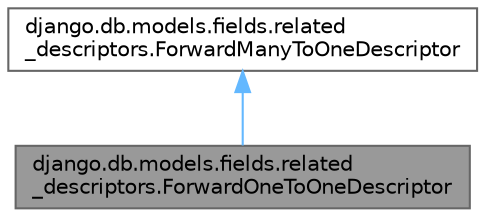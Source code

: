 digraph "django.db.models.fields.related_descriptors.ForwardOneToOneDescriptor"
{
 // LATEX_PDF_SIZE
  bgcolor="transparent";
  edge [fontname=Helvetica,fontsize=10,labelfontname=Helvetica,labelfontsize=10];
  node [fontname=Helvetica,fontsize=10,shape=box,height=0.2,width=0.4];
  Node1 [id="Node000001",label="django.db.models.fields.related\l_descriptors.ForwardOneToOneDescriptor",height=0.2,width=0.4,color="gray40", fillcolor="grey60", style="filled", fontcolor="black",tooltip=" "];
  Node2 -> Node1 [id="edge1_Node000001_Node000002",dir="back",color="steelblue1",style="solid",tooltip=" "];
  Node2 [id="Node000002",label="django.db.models.fields.related\l_descriptors.ForwardManyToOneDescriptor",height=0.2,width=0.4,color="gray40", fillcolor="white", style="filled",URL="$classdjango_1_1db_1_1models_1_1fields_1_1related__descriptors_1_1_forward_many_to_one_descriptor.html",tooltip=" "];
}
